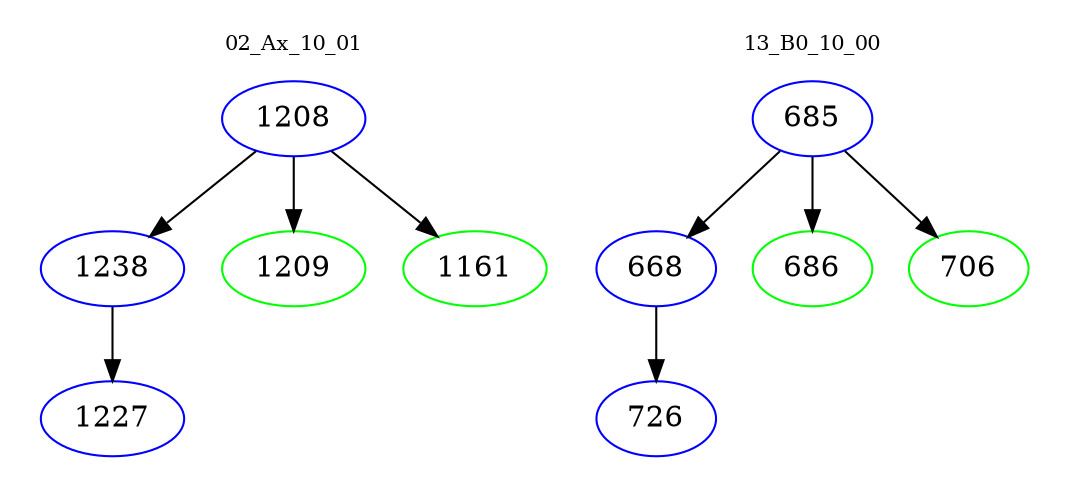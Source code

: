 digraph{
subgraph cluster_0 {
color = white
label = "02_Ax_10_01";
fontsize=10;
T0_1208 [label="1208", color="blue"]
T0_1208 -> T0_1238 [color="black"]
T0_1238 [label="1238", color="blue"]
T0_1238 -> T0_1227 [color="black"]
T0_1227 [label="1227", color="blue"]
T0_1208 -> T0_1209 [color="black"]
T0_1209 [label="1209", color="green"]
T0_1208 -> T0_1161 [color="black"]
T0_1161 [label="1161", color="green"]
}
subgraph cluster_1 {
color = white
label = "13_B0_10_00";
fontsize=10;
T1_685 [label="685", color="blue"]
T1_685 -> T1_668 [color="black"]
T1_668 [label="668", color="blue"]
T1_668 -> T1_726 [color="black"]
T1_726 [label="726", color="blue"]
T1_685 -> T1_686 [color="black"]
T1_686 [label="686", color="green"]
T1_685 -> T1_706 [color="black"]
T1_706 [label="706", color="green"]
}
}
